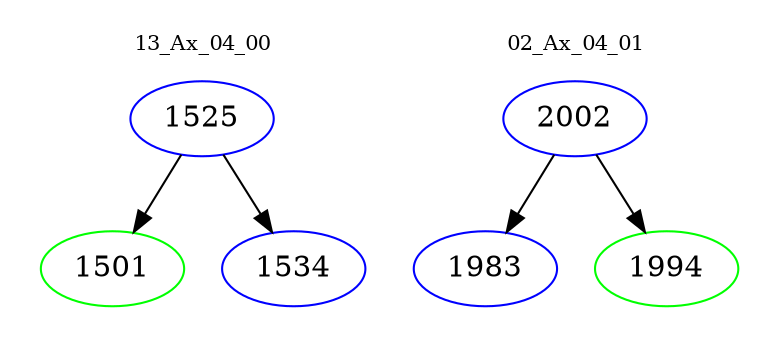 digraph{
subgraph cluster_0 {
color = white
label = "13_Ax_04_00";
fontsize=10;
T0_1525 [label="1525", color="blue"]
T0_1525 -> T0_1501 [color="black"]
T0_1501 [label="1501", color="green"]
T0_1525 -> T0_1534 [color="black"]
T0_1534 [label="1534", color="blue"]
}
subgraph cluster_1 {
color = white
label = "02_Ax_04_01";
fontsize=10;
T1_2002 [label="2002", color="blue"]
T1_2002 -> T1_1983 [color="black"]
T1_1983 [label="1983", color="blue"]
T1_2002 -> T1_1994 [color="black"]
T1_1994 [label="1994", color="green"]
}
}
